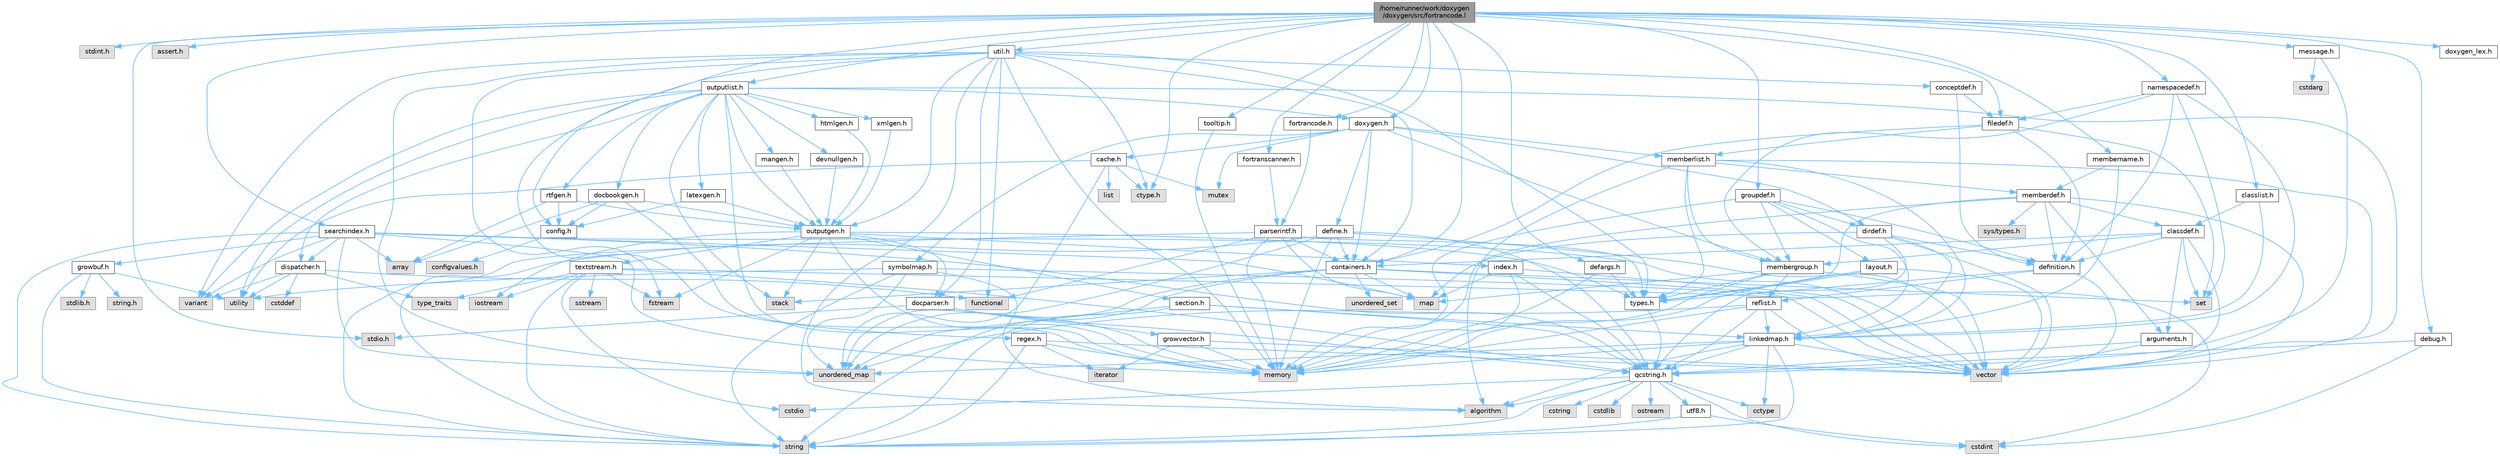 digraph "/home/runner/work/doxygen/doxygen/src/fortrancode.l"
{
 // INTERACTIVE_SVG=YES
 // LATEX_PDF_SIZE
  bgcolor="transparent";
  edge [fontname=Helvetica,fontsize=10,labelfontname=Helvetica,labelfontsize=10];
  node [fontname=Helvetica,fontsize=10,shape=box,height=0.2,width=0.4];
  Node1 [id="Node000001",label="/home/runner/work/doxygen\l/doxygen/src/fortrancode.l",height=0.2,width=0.4,color="gray40", fillcolor="grey60", style="filled", fontcolor="black",tooltip=" "];
  Node1 -> Node2 [id="edge1_Node000001_Node000002",color="steelblue1",style="solid",tooltip=" "];
  Node2 [id="Node000002",label="stdint.h",height=0.2,width=0.4,color="grey60", fillcolor="#E0E0E0", style="filled",tooltip=" "];
  Node1 -> Node3 [id="edge2_Node000001_Node000003",color="steelblue1",style="solid",tooltip=" "];
  Node3 [id="Node000003",label="stdio.h",height=0.2,width=0.4,color="grey60", fillcolor="#E0E0E0", style="filled",tooltip=" "];
  Node1 -> Node4 [id="edge3_Node000001_Node000004",color="steelblue1",style="solid",tooltip=" "];
  Node4 [id="Node000004",label="assert.h",height=0.2,width=0.4,color="grey60", fillcolor="#E0E0E0", style="filled",tooltip=" "];
  Node1 -> Node5 [id="edge4_Node000001_Node000005",color="steelblue1",style="solid",tooltip=" "];
  Node5 [id="Node000005",label="ctype.h",height=0.2,width=0.4,color="grey60", fillcolor="#E0E0E0", style="filled",tooltip=" "];
  Node1 -> Node6 [id="edge5_Node000001_Node000006",color="steelblue1",style="solid",tooltip=" "];
  Node6 [id="Node000006",label="doxygen.h",height=0.2,width=0.4,color="grey40", fillcolor="white", style="filled",URL="$d1/da1/doxygen_8h.html",tooltip=" "];
  Node6 -> Node7 [id="edge6_Node000006_Node000007",color="steelblue1",style="solid",tooltip=" "];
  Node7 [id="Node000007",label="mutex",height=0.2,width=0.4,color="grey60", fillcolor="#E0E0E0", style="filled",tooltip=" "];
  Node6 -> Node8 [id="edge7_Node000006_Node000008",color="steelblue1",style="solid",tooltip=" "];
  Node8 [id="Node000008",label="containers.h",height=0.2,width=0.4,color="grey40", fillcolor="white", style="filled",URL="$d5/d75/containers_8h.html",tooltip=" "];
  Node8 -> Node9 [id="edge8_Node000008_Node000009",color="steelblue1",style="solid",tooltip=" "];
  Node9 [id="Node000009",label="vector",height=0.2,width=0.4,color="grey60", fillcolor="#E0E0E0", style="filled",tooltip=" "];
  Node8 -> Node10 [id="edge9_Node000008_Node000010",color="steelblue1",style="solid",tooltip=" "];
  Node10 [id="Node000010",label="string",height=0.2,width=0.4,color="grey60", fillcolor="#E0E0E0", style="filled",tooltip=" "];
  Node8 -> Node11 [id="edge10_Node000008_Node000011",color="steelblue1",style="solid",tooltip=" "];
  Node11 [id="Node000011",label="set",height=0.2,width=0.4,color="grey60", fillcolor="#E0E0E0", style="filled",tooltip=" "];
  Node8 -> Node12 [id="edge11_Node000008_Node000012",color="steelblue1",style="solid",tooltip=" "];
  Node12 [id="Node000012",label="map",height=0.2,width=0.4,color="grey60", fillcolor="#E0E0E0", style="filled",tooltip=" "];
  Node8 -> Node13 [id="edge12_Node000008_Node000013",color="steelblue1",style="solid",tooltip=" "];
  Node13 [id="Node000013",label="unordered_set",height=0.2,width=0.4,color="grey60", fillcolor="#E0E0E0", style="filled",tooltip=" "];
  Node8 -> Node14 [id="edge13_Node000008_Node000014",color="steelblue1",style="solid",tooltip=" "];
  Node14 [id="Node000014",label="unordered_map",height=0.2,width=0.4,color="grey60", fillcolor="#E0E0E0", style="filled",tooltip=" "];
  Node8 -> Node15 [id="edge14_Node000008_Node000015",color="steelblue1",style="solid",tooltip=" "];
  Node15 [id="Node000015",label="stack",height=0.2,width=0.4,color="grey60", fillcolor="#E0E0E0", style="filled",tooltip=" "];
  Node6 -> Node16 [id="edge15_Node000006_Node000016",color="steelblue1",style="solid",tooltip=" "];
  Node16 [id="Node000016",label="membergroup.h",height=0.2,width=0.4,color="grey40", fillcolor="white", style="filled",URL="$d9/d11/membergroup_8h.html",tooltip=" "];
  Node16 -> Node9 [id="edge16_Node000016_Node000009",color="steelblue1",style="solid",tooltip=" "];
  Node16 -> Node12 [id="edge17_Node000016_Node000012",color="steelblue1",style="solid",tooltip=" "];
  Node16 -> Node17 [id="edge18_Node000016_Node000017",color="steelblue1",style="solid",tooltip=" "];
  Node17 [id="Node000017",label="memory",height=0.2,width=0.4,color="grey60", fillcolor="#E0E0E0", style="filled",tooltip=" "];
  Node16 -> Node18 [id="edge19_Node000016_Node000018",color="steelblue1",style="solid",tooltip=" "];
  Node18 [id="Node000018",label="types.h",height=0.2,width=0.4,color="grey40", fillcolor="white", style="filled",URL="$d9/d49/types_8h.html",tooltip="This file contains a number of basic enums and types."];
  Node18 -> Node19 [id="edge20_Node000018_Node000019",color="steelblue1",style="solid",tooltip=" "];
  Node19 [id="Node000019",label="qcstring.h",height=0.2,width=0.4,color="grey40", fillcolor="white", style="filled",URL="$d7/d5c/qcstring_8h.html",tooltip=" "];
  Node19 -> Node10 [id="edge21_Node000019_Node000010",color="steelblue1",style="solid",tooltip=" "];
  Node19 -> Node20 [id="edge22_Node000019_Node000020",color="steelblue1",style="solid",tooltip=" "];
  Node20 [id="Node000020",label="algorithm",height=0.2,width=0.4,color="grey60", fillcolor="#E0E0E0", style="filled",tooltip=" "];
  Node19 -> Node21 [id="edge23_Node000019_Node000021",color="steelblue1",style="solid",tooltip=" "];
  Node21 [id="Node000021",label="cctype",height=0.2,width=0.4,color="grey60", fillcolor="#E0E0E0", style="filled",tooltip=" "];
  Node19 -> Node22 [id="edge24_Node000019_Node000022",color="steelblue1",style="solid",tooltip=" "];
  Node22 [id="Node000022",label="cstring",height=0.2,width=0.4,color="grey60", fillcolor="#E0E0E0", style="filled",tooltip=" "];
  Node19 -> Node23 [id="edge25_Node000019_Node000023",color="steelblue1",style="solid",tooltip=" "];
  Node23 [id="Node000023",label="cstdio",height=0.2,width=0.4,color="grey60", fillcolor="#E0E0E0", style="filled",tooltip=" "];
  Node19 -> Node24 [id="edge26_Node000019_Node000024",color="steelblue1",style="solid",tooltip=" "];
  Node24 [id="Node000024",label="cstdlib",height=0.2,width=0.4,color="grey60", fillcolor="#E0E0E0", style="filled",tooltip=" "];
  Node19 -> Node25 [id="edge27_Node000019_Node000025",color="steelblue1",style="solid",tooltip=" "];
  Node25 [id="Node000025",label="cstdint",height=0.2,width=0.4,color="grey60", fillcolor="#E0E0E0", style="filled",tooltip=" "];
  Node19 -> Node26 [id="edge28_Node000019_Node000026",color="steelblue1",style="solid",tooltip=" "];
  Node26 [id="Node000026",label="ostream",height=0.2,width=0.4,color="grey60", fillcolor="#E0E0E0", style="filled",tooltip=" "];
  Node19 -> Node27 [id="edge29_Node000019_Node000027",color="steelblue1",style="solid",tooltip=" "];
  Node27 [id="Node000027",label="utf8.h",height=0.2,width=0.4,color="grey40", fillcolor="white", style="filled",URL="$db/d7c/utf8_8h.html",tooltip="Various UTF8 related helper functions."];
  Node27 -> Node25 [id="edge30_Node000027_Node000025",color="steelblue1",style="solid",tooltip=" "];
  Node27 -> Node10 [id="edge31_Node000027_Node000010",color="steelblue1",style="solid",tooltip=" "];
  Node16 -> Node28 [id="edge32_Node000016_Node000028",color="steelblue1",style="solid",tooltip=" "];
  Node28 [id="Node000028",label="reflist.h",height=0.2,width=0.4,color="grey40", fillcolor="white", style="filled",URL="$d1/d02/reflist_8h.html",tooltip=" "];
  Node28 -> Node9 [id="edge33_Node000028_Node000009",color="steelblue1",style="solid",tooltip=" "];
  Node28 -> Node14 [id="edge34_Node000028_Node000014",color="steelblue1",style="solid",tooltip=" "];
  Node28 -> Node17 [id="edge35_Node000028_Node000017",color="steelblue1",style="solid",tooltip=" "];
  Node28 -> Node19 [id="edge36_Node000028_Node000019",color="steelblue1",style="solid",tooltip=" "];
  Node28 -> Node29 [id="edge37_Node000028_Node000029",color="steelblue1",style="solid",tooltip=" "];
  Node29 [id="Node000029",label="linkedmap.h",height=0.2,width=0.4,color="grey40", fillcolor="white", style="filled",URL="$da/de1/linkedmap_8h.html",tooltip=" "];
  Node29 -> Node14 [id="edge38_Node000029_Node000014",color="steelblue1",style="solid",tooltip=" "];
  Node29 -> Node9 [id="edge39_Node000029_Node000009",color="steelblue1",style="solid",tooltip=" "];
  Node29 -> Node17 [id="edge40_Node000029_Node000017",color="steelblue1",style="solid",tooltip=" "];
  Node29 -> Node10 [id="edge41_Node000029_Node000010",color="steelblue1",style="solid",tooltip=" "];
  Node29 -> Node20 [id="edge42_Node000029_Node000020",color="steelblue1",style="solid",tooltip=" "];
  Node29 -> Node21 [id="edge43_Node000029_Node000021",color="steelblue1",style="solid",tooltip=" "];
  Node29 -> Node19 [id="edge44_Node000029_Node000019",color="steelblue1",style="solid",tooltip=" "];
  Node6 -> Node30 [id="edge45_Node000006_Node000030",color="steelblue1",style="solid",tooltip=" "];
  Node30 [id="Node000030",label="dirdef.h",height=0.2,width=0.4,color="grey40", fillcolor="white", style="filled",URL="$d6/d15/dirdef_8h.html",tooltip=" "];
  Node30 -> Node9 [id="edge46_Node000030_Node000009",color="steelblue1",style="solid",tooltip=" "];
  Node30 -> Node12 [id="edge47_Node000030_Node000012",color="steelblue1",style="solid",tooltip=" "];
  Node30 -> Node19 [id="edge48_Node000030_Node000019",color="steelblue1",style="solid",tooltip=" "];
  Node30 -> Node29 [id="edge49_Node000030_Node000029",color="steelblue1",style="solid",tooltip=" "];
  Node30 -> Node31 [id="edge50_Node000030_Node000031",color="steelblue1",style="solid",tooltip=" "];
  Node31 [id="Node000031",label="definition.h",height=0.2,width=0.4,color="grey40", fillcolor="white", style="filled",URL="$df/da1/definition_8h.html",tooltip=" "];
  Node31 -> Node9 [id="edge51_Node000031_Node000009",color="steelblue1",style="solid",tooltip=" "];
  Node31 -> Node18 [id="edge52_Node000031_Node000018",color="steelblue1",style="solid",tooltip=" "];
  Node31 -> Node28 [id="edge53_Node000031_Node000028",color="steelblue1",style="solid",tooltip=" "];
  Node6 -> Node32 [id="edge54_Node000006_Node000032",color="steelblue1",style="solid",tooltip=" "];
  Node32 [id="Node000032",label="memberlist.h",height=0.2,width=0.4,color="grey40", fillcolor="white", style="filled",URL="$dd/d78/memberlist_8h.html",tooltip=" "];
  Node32 -> Node9 [id="edge55_Node000032_Node000009",color="steelblue1",style="solid",tooltip=" "];
  Node32 -> Node20 [id="edge56_Node000032_Node000020",color="steelblue1",style="solid",tooltip=" "];
  Node32 -> Node33 [id="edge57_Node000032_Node000033",color="steelblue1",style="solid",tooltip=" "];
  Node33 [id="Node000033",label="memberdef.h",height=0.2,width=0.4,color="grey40", fillcolor="white", style="filled",URL="$d4/d46/memberdef_8h.html",tooltip=" "];
  Node33 -> Node9 [id="edge58_Node000033_Node000009",color="steelblue1",style="solid",tooltip=" "];
  Node33 -> Node17 [id="edge59_Node000033_Node000017",color="steelblue1",style="solid",tooltip=" "];
  Node33 -> Node34 [id="edge60_Node000033_Node000034",color="steelblue1",style="solid",tooltip=" "];
  Node34 [id="Node000034",label="sys/types.h",height=0.2,width=0.4,color="grey60", fillcolor="#E0E0E0", style="filled",tooltip=" "];
  Node33 -> Node18 [id="edge61_Node000033_Node000018",color="steelblue1",style="solid",tooltip=" "];
  Node33 -> Node31 [id="edge62_Node000033_Node000031",color="steelblue1",style="solid",tooltip=" "];
  Node33 -> Node35 [id="edge63_Node000033_Node000035",color="steelblue1",style="solid",tooltip=" "];
  Node35 [id="Node000035",label="arguments.h",height=0.2,width=0.4,color="grey40", fillcolor="white", style="filled",URL="$df/d9b/arguments_8h.html",tooltip=" "];
  Node35 -> Node9 [id="edge64_Node000035_Node000009",color="steelblue1",style="solid",tooltip=" "];
  Node35 -> Node19 [id="edge65_Node000035_Node000019",color="steelblue1",style="solid",tooltip=" "];
  Node33 -> Node36 [id="edge66_Node000033_Node000036",color="steelblue1",style="solid",tooltip=" "];
  Node36 [id="Node000036",label="classdef.h",height=0.2,width=0.4,color="grey40", fillcolor="white", style="filled",URL="$d1/da6/classdef_8h.html",tooltip=" "];
  Node36 -> Node9 [id="edge67_Node000036_Node000009",color="steelblue1",style="solid",tooltip=" "];
  Node36 -> Node11 [id="edge68_Node000036_Node000011",color="steelblue1",style="solid",tooltip=" "];
  Node36 -> Node8 [id="edge69_Node000036_Node000008",color="steelblue1",style="solid",tooltip=" "];
  Node36 -> Node31 [id="edge70_Node000036_Node000031",color="steelblue1",style="solid",tooltip=" "];
  Node36 -> Node35 [id="edge71_Node000036_Node000035",color="steelblue1",style="solid",tooltip=" "];
  Node36 -> Node16 [id="edge72_Node000036_Node000016",color="steelblue1",style="solid",tooltip=" "];
  Node32 -> Node29 [id="edge73_Node000032_Node000029",color="steelblue1",style="solid",tooltip=" "];
  Node32 -> Node18 [id="edge74_Node000032_Node000018",color="steelblue1",style="solid",tooltip=" "];
  Node32 -> Node16 [id="edge75_Node000032_Node000016",color="steelblue1",style="solid",tooltip=" "];
  Node6 -> Node37 [id="edge76_Node000006_Node000037",color="steelblue1",style="solid",tooltip=" "];
  Node37 [id="Node000037",label="define.h",height=0.2,width=0.4,color="grey40", fillcolor="white", style="filled",URL="$df/d67/define_8h.html",tooltip=" "];
  Node37 -> Node9 [id="edge77_Node000037_Node000009",color="steelblue1",style="solid",tooltip=" "];
  Node37 -> Node17 [id="edge78_Node000037_Node000017",color="steelblue1",style="solid",tooltip=" "];
  Node37 -> Node10 [id="edge79_Node000037_Node000010",color="steelblue1",style="solid",tooltip=" "];
  Node37 -> Node14 [id="edge80_Node000037_Node000014",color="steelblue1",style="solid",tooltip=" "];
  Node37 -> Node19 [id="edge81_Node000037_Node000019",color="steelblue1",style="solid",tooltip=" "];
  Node37 -> Node8 [id="edge82_Node000037_Node000008",color="steelblue1",style="solid",tooltip=" "];
  Node6 -> Node38 [id="edge83_Node000006_Node000038",color="steelblue1",style="solid",tooltip=" "];
  Node38 [id="Node000038",label="cache.h",height=0.2,width=0.4,color="grey40", fillcolor="white", style="filled",URL="$d3/d26/cache_8h.html",tooltip=" "];
  Node38 -> Node39 [id="edge84_Node000038_Node000039",color="steelblue1",style="solid",tooltip=" "];
  Node39 [id="Node000039",label="list",height=0.2,width=0.4,color="grey60", fillcolor="#E0E0E0", style="filled",tooltip=" "];
  Node38 -> Node14 [id="edge85_Node000038_Node000014",color="steelblue1",style="solid",tooltip=" "];
  Node38 -> Node7 [id="edge86_Node000038_Node000007",color="steelblue1",style="solid",tooltip=" "];
  Node38 -> Node40 [id="edge87_Node000038_Node000040",color="steelblue1",style="solid",tooltip=" "];
  Node40 [id="Node000040",label="utility",height=0.2,width=0.4,color="grey60", fillcolor="#E0E0E0", style="filled",tooltip=" "];
  Node38 -> Node5 [id="edge88_Node000038_Node000005",color="steelblue1",style="solid",tooltip=" "];
  Node6 -> Node41 [id="edge89_Node000006_Node000041",color="steelblue1",style="solid",tooltip=" "];
  Node41 [id="Node000041",label="symbolmap.h",height=0.2,width=0.4,color="grey40", fillcolor="white", style="filled",URL="$d7/ddd/symbolmap_8h.html",tooltip=" "];
  Node41 -> Node20 [id="edge90_Node000041_Node000020",color="steelblue1",style="solid",tooltip=" "];
  Node41 -> Node14 [id="edge91_Node000041_Node000014",color="steelblue1",style="solid",tooltip=" "];
  Node41 -> Node9 [id="edge92_Node000041_Node000009",color="steelblue1",style="solid",tooltip=" "];
  Node41 -> Node10 [id="edge93_Node000041_Node000010",color="steelblue1",style="solid",tooltip=" "];
  Node41 -> Node40 [id="edge94_Node000041_Node000040",color="steelblue1",style="solid",tooltip=" "];
  Node1 -> Node42 [id="edge95_Node000001_Node000042",color="steelblue1",style="solid",tooltip=" "];
  Node42 [id="Node000042",label="message.h",height=0.2,width=0.4,color="grey40", fillcolor="white", style="filled",URL="$d2/d0d/message_8h.html",tooltip=" "];
  Node42 -> Node43 [id="edge96_Node000042_Node000043",color="steelblue1",style="solid",tooltip=" "];
  Node43 [id="Node000043",label="cstdarg",height=0.2,width=0.4,color="grey60", fillcolor="#E0E0E0", style="filled",tooltip=" "];
  Node42 -> Node19 [id="edge97_Node000042_Node000019",color="steelblue1",style="solid",tooltip=" "];
  Node1 -> Node44 [id="edge98_Node000001_Node000044",color="steelblue1",style="solid",tooltip=" "];
  Node44 [id="Node000044",label="outputlist.h",height=0.2,width=0.4,color="grey40", fillcolor="white", style="filled",URL="$d2/db9/outputlist_8h.html",tooltip=" "];
  Node44 -> Node40 [id="edge99_Node000044_Node000040",color="steelblue1",style="solid",tooltip=" "];
  Node44 -> Node9 [id="edge100_Node000044_Node000009",color="steelblue1",style="solid",tooltip=" "];
  Node44 -> Node17 [id="edge101_Node000044_Node000017",color="steelblue1",style="solid",tooltip=" "];
  Node44 -> Node45 [id="edge102_Node000044_Node000045",color="steelblue1",style="solid",tooltip=" "];
  Node45 [id="Node000045",label="variant",height=0.2,width=0.4,color="grey60", fillcolor="#E0E0E0", style="filled",tooltip=" "];
  Node44 -> Node15 [id="edge103_Node000044_Node000015",color="steelblue1",style="solid",tooltip=" "];
  Node44 -> Node46 [id="edge104_Node000044_Node000046",color="steelblue1",style="solid",tooltip=" "];
  Node46 [id="Node000046",label="outputgen.h",height=0.2,width=0.4,color="grey40", fillcolor="white", style="filled",URL="$df/d06/outputgen_8h.html",tooltip=" "];
  Node46 -> Node17 [id="edge105_Node000046_Node000017",color="steelblue1",style="solid",tooltip=" "];
  Node46 -> Node15 [id="edge106_Node000046_Node000015",color="steelblue1",style="solid",tooltip=" "];
  Node46 -> Node47 [id="edge107_Node000046_Node000047",color="steelblue1",style="solid",tooltip=" "];
  Node47 [id="Node000047",label="iostream",height=0.2,width=0.4,color="grey60", fillcolor="#E0E0E0", style="filled",tooltip=" "];
  Node46 -> Node48 [id="edge108_Node000046_Node000048",color="steelblue1",style="solid",tooltip=" "];
  Node48 [id="Node000048",label="fstream",height=0.2,width=0.4,color="grey60", fillcolor="#E0E0E0", style="filled",tooltip=" "];
  Node46 -> Node18 [id="edge109_Node000046_Node000018",color="steelblue1",style="solid",tooltip=" "];
  Node46 -> Node49 [id="edge110_Node000046_Node000049",color="steelblue1",style="solid",tooltip=" "];
  Node49 [id="Node000049",label="index.h",height=0.2,width=0.4,color="grey40", fillcolor="white", style="filled",URL="$d1/db5/index_8h.html",tooltip=" "];
  Node49 -> Node17 [id="edge111_Node000049_Node000017",color="steelblue1",style="solid",tooltip=" "];
  Node49 -> Node9 [id="edge112_Node000049_Node000009",color="steelblue1",style="solid",tooltip=" "];
  Node49 -> Node12 [id="edge113_Node000049_Node000012",color="steelblue1",style="solid",tooltip=" "];
  Node49 -> Node19 [id="edge114_Node000049_Node000019",color="steelblue1",style="solid",tooltip=" "];
  Node46 -> Node50 [id="edge115_Node000046_Node000050",color="steelblue1",style="solid",tooltip=" "];
  Node50 [id="Node000050",label="section.h",height=0.2,width=0.4,color="grey40", fillcolor="white", style="filled",URL="$d1/d2a/section_8h.html",tooltip=" "];
  Node50 -> Node10 [id="edge116_Node000050_Node000010",color="steelblue1",style="solid",tooltip=" "];
  Node50 -> Node14 [id="edge117_Node000050_Node000014",color="steelblue1",style="solid",tooltip=" "];
  Node50 -> Node19 [id="edge118_Node000050_Node000019",color="steelblue1",style="solid",tooltip=" "];
  Node50 -> Node29 [id="edge119_Node000050_Node000029",color="steelblue1",style="solid",tooltip=" "];
  Node46 -> Node51 [id="edge120_Node000046_Node000051",color="steelblue1",style="solid",tooltip=" "];
  Node51 [id="Node000051",label="textstream.h",height=0.2,width=0.4,color="grey40", fillcolor="white", style="filled",URL="$d4/d7d/textstream_8h.html",tooltip=" "];
  Node51 -> Node10 [id="edge121_Node000051_Node000010",color="steelblue1",style="solid",tooltip=" "];
  Node51 -> Node47 [id="edge122_Node000051_Node000047",color="steelblue1",style="solid",tooltip=" "];
  Node51 -> Node52 [id="edge123_Node000051_Node000052",color="steelblue1",style="solid",tooltip=" "];
  Node52 [id="Node000052",label="sstream",height=0.2,width=0.4,color="grey60", fillcolor="#E0E0E0", style="filled",tooltip=" "];
  Node51 -> Node25 [id="edge124_Node000051_Node000025",color="steelblue1",style="solid",tooltip=" "];
  Node51 -> Node23 [id="edge125_Node000051_Node000023",color="steelblue1",style="solid",tooltip=" "];
  Node51 -> Node48 [id="edge126_Node000051_Node000048",color="steelblue1",style="solid",tooltip=" "];
  Node51 -> Node53 [id="edge127_Node000051_Node000053",color="steelblue1",style="solid",tooltip=" "];
  Node53 [id="Node000053",label="type_traits",height=0.2,width=0.4,color="grey60", fillcolor="#E0E0E0", style="filled",tooltip=" "];
  Node51 -> Node19 [id="edge128_Node000051_Node000019",color="steelblue1",style="solid",tooltip=" "];
  Node46 -> Node54 [id="edge129_Node000046_Node000054",color="steelblue1",style="solid",tooltip=" "];
  Node54 [id="Node000054",label="docparser.h",height=0.2,width=0.4,color="grey40", fillcolor="white", style="filled",URL="$de/d9c/docparser_8h.html",tooltip=" "];
  Node54 -> Node3 [id="edge130_Node000054_Node000003",color="steelblue1",style="solid",tooltip=" "];
  Node54 -> Node17 [id="edge131_Node000054_Node000017",color="steelblue1",style="solid",tooltip=" "];
  Node54 -> Node19 [id="edge132_Node000054_Node000019",color="steelblue1",style="solid",tooltip=" "];
  Node54 -> Node55 [id="edge133_Node000054_Node000055",color="steelblue1",style="solid",tooltip=" "];
  Node55 [id="Node000055",label="growvector.h",height=0.2,width=0.4,color="grey40", fillcolor="white", style="filled",URL="$d7/d50/growvector_8h.html",tooltip=" "];
  Node55 -> Node9 [id="edge134_Node000055_Node000009",color="steelblue1",style="solid",tooltip=" "];
  Node55 -> Node17 [id="edge135_Node000055_Node000017",color="steelblue1",style="solid",tooltip=" "];
  Node55 -> Node56 [id="edge136_Node000055_Node000056",color="steelblue1",style="solid",tooltip=" "];
  Node56 [id="Node000056",label="iterator",height=0.2,width=0.4,color="grey60", fillcolor="#E0E0E0", style="filled",tooltip=" "];
  Node44 -> Node6 [id="edge137_Node000044_Node000006",color="steelblue1",style="solid",tooltip=" "];
  Node44 -> Node57 [id="edge138_Node000044_Node000057",color="steelblue1",style="solid",tooltip=" "];
  Node57 [id="Node000057",label="dispatcher.h",height=0.2,width=0.4,color="grey40", fillcolor="white", style="filled",URL="$da/d73/dispatcher_8h.html",tooltip=" "];
  Node57 -> Node58 [id="edge139_Node000057_Node000058",color="steelblue1",style="solid",tooltip=" "];
  Node58 [id="Node000058",label="cstddef",height=0.2,width=0.4,color="grey60", fillcolor="#E0E0E0", style="filled",tooltip=" "];
  Node57 -> Node40 [id="edge140_Node000057_Node000040",color="steelblue1",style="solid",tooltip=" "];
  Node57 -> Node59 [id="edge141_Node000057_Node000059",color="steelblue1",style="solid",tooltip=" "];
  Node59 [id="Node000059",label="functional",height=0.2,width=0.4,color="grey60", fillcolor="#E0E0E0", style="filled",tooltip=" "];
  Node57 -> Node45 [id="edge142_Node000057_Node000045",color="steelblue1",style="solid",tooltip=" "];
  Node57 -> Node53 [id="edge143_Node000057_Node000053",color="steelblue1",style="solid",tooltip=" "];
  Node44 -> Node60 [id="edge144_Node000044_Node000060",color="steelblue1",style="solid",tooltip=" "];
  Node60 [id="Node000060",label="htmlgen.h",height=0.2,width=0.4,color="grey40", fillcolor="white", style="filled",URL="$d8/d56/htmlgen_8h.html",tooltip=" "];
  Node60 -> Node46 [id="edge145_Node000060_Node000046",color="steelblue1",style="solid",tooltip=" "];
  Node44 -> Node61 [id="edge146_Node000044_Node000061",color="steelblue1",style="solid",tooltip=" "];
  Node61 [id="Node000061",label="latexgen.h",height=0.2,width=0.4,color="grey40", fillcolor="white", style="filled",URL="$d6/d9c/latexgen_8h.html",tooltip=" "];
  Node61 -> Node62 [id="edge147_Node000061_Node000062",color="steelblue1",style="solid",tooltip=" "];
  Node62 [id="Node000062",label="config.h",height=0.2,width=0.4,color="grey40", fillcolor="white", style="filled",URL="$db/d16/config_8h.html",tooltip=" "];
  Node62 -> Node63 [id="edge148_Node000062_Node000063",color="steelblue1",style="solid",tooltip=" "];
  Node63 [id="Node000063",label="configvalues.h",height=0.2,width=0.4,color="grey60", fillcolor="#E0E0E0", style="filled",tooltip=" "];
  Node61 -> Node46 [id="edge149_Node000061_Node000046",color="steelblue1",style="solid",tooltip=" "];
  Node44 -> Node64 [id="edge150_Node000044_Node000064",color="steelblue1",style="solid",tooltip=" "];
  Node64 [id="Node000064",label="rtfgen.h",height=0.2,width=0.4,color="grey40", fillcolor="white", style="filled",URL="$d4/daa/rtfgen_8h.html",tooltip=" "];
  Node64 -> Node65 [id="edge151_Node000064_Node000065",color="steelblue1",style="solid",tooltip=" "];
  Node65 [id="Node000065",label="array",height=0.2,width=0.4,color="grey60", fillcolor="#E0E0E0", style="filled",tooltip=" "];
  Node64 -> Node62 [id="edge152_Node000064_Node000062",color="steelblue1",style="solid",tooltip=" "];
  Node64 -> Node46 [id="edge153_Node000064_Node000046",color="steelblue1",style="solid",tooltip=" "];
  Node44 -> Node66 [id="edge154_Node000044_Node000066",color="steelblue1",style="solid",tooltip=" "];
  Node66 [id="Node000066",label="mangen.h",height=0.2,width=0.4,color="grey40", fillcolor="white", style="filled",URL="$da/dc0/mangen_8h.html",tooltip=" "];
  Node66 -> Node46 [id="edge155_Node000066_Node000046",color="steelblue1",style="solid",tooltip=" "];
  Node44 -> Node67 [id="edge156_Node000044_Node000067",color="steelblue1",style="solid",tooltip=" "];
  Node67 [id="Node000067",label="docbookgen.h",height=0.2,width=0.4,color="grey40", fillcolor="white", style="filled",URL="$de/dea/docbookgen_8h.html",tooltip=" "];
  Node67 -> Node17 [id="edge157_Node000067_Node000017",color="steelblue1",style="solid",tooltip=" "];
  Node67 -> Node65 [id="edge158_Node000067_Node000065",color="steelblue1",style="solid",tooltip=" "];
  Node67 -> Node62 [id="edge159_Node000067_Node000062",color="steelblue1",style="solid",tooltip=" "];
  Node67 -> Node46 [id="edge160_Node000067_Node000046",color="steelblue1",style="solid",tooltip=" "];
  Node44 -> Node68 [id="edge161_Node000044_Node000068",color="steelblue1",style="solid",tooltip=" "];
  Node68 [id="Node000068",label="xmlgen.h",height=0.2,width=0.4,color="grey40", fillcolor="white", style="filled",URL="$d9/d67/xmlgen_8h.html",tooltip=" "];
  Node68 -> Node46 [id="edge162_Node000068_Node000046",color="steelblue1",style="solid",tooltip=" "];
  Node44 -> Node69 [id="edge163_Node000044_Node000069",color="steelblue1",style="solid",tooltip=" "];
  Node69 [id="Node000069",label="devnullgen.h",height=0.2,width=0.4,color="grey40", fillcolor="white", style="filled",URL="$d8/de5/devnullgen_8h.html",tooltip=" "];
  Node69 -> Node46 [id="edge164_Node000069_Node000046",color="steelblue1",style="solid",tooltip=" "];
  Node1 -> Node70 [id="edge165_Node000001_Node000070",color="steelblue1",style="solid",tooltip=" "];
  Node70 [id="Node000070",label="util.h",height=0.2,width=0.4,color="grey40", fillcolor="white", style="filled",URL="$d8/d3c/util_8h.html",tooltip="A bunch of utility functions."];
  Node70 -> Node17 [id="edge166_Node000070_Node000017",color="steelblue1",style="solid",tooltip=" "];
  Node70 -> Node14 [id="edge167_Node000070_Node000014",color="steelblue1",style="solid",tooltip=" "];
  Node70 -> Node20 [id="edge168_Node000070_Node000020",color="steelblue1",style="solid",tooltip=" "];
  Node70 -> Node59 [id="edge169_Node000070_Node000059",color="steelblue1",style="solid",tooltip=" "];
  Node70 -> Node48 [id="edge170_Node000070_Node000048",color="steelblue1",style="solid",tooltip=" "];
  Node70 -> Node45 [id="edge171_Node000070_Node000045",color="steelblue1",style="solid",tooltip=" "];
  Node70 -> Node5 [id="edge172_Node000070_Node000005",color="steelblue1",style="solid",tooltip=" "];
  Node70 -> Node18 [id="edge173_Node000070_Node000018",color="steelblue1",style="solid",tooltip=" "];
  Node70 -> Node54 [id="edge174_Node000070_Node000054",color="steelblue1",style="solid",tooltip=" "];
  Node70 -> Node8 [id="edge175_Node000070_Node000008",color="steelblue1",style="solid",tooltip=" "];
  Node70 -> Node46 [id="edge176_Node000070_Node000046",color="steelblue1",style="solid",tooltip=" "];
  Node70 -> Node71 [id="edge177_Node000070_Node000071",color="steelblue1",style="solid",tooltip=" "];
  Node71 [id="Node000071",label="regex.h",height=0.2,width=0.4,color="grey40", fillcolor="white", style="filled",URL="$d1/d21/regex_8h.html",tooltip=" "];
  Node71 -> Node17 [id="edge178_Node000071_Node000017",color="steelblue1",style="solid",tooltip=" "];
  Node71 -> Node10 [id="edge179_Node000071_Node000010",color="steelblue1",style="solid",tooltip=" "];
  Node71 -> Node9 [id="edge180_Node000071_Node000009",color="steelblue1",style="solid",tooltip=" "];
  Node71 -> Node56 [id="edge181_Node000071_Node000056",color="steelblue1",style="solid",tooltip=" "];
  Node70 -> Node72 [id="edge182_Node000070_Node000072",color="steelblue1",style="solid",tooltip=" "];
  Node72 [id="Node000072",label="conceptdef.h",height=0.2,width=0.4,color="grey40", fillcolor="white", style="filled",URL="$da/df1/conceptdef_8h.html",tooltip=" "];
  Node72 -> Node31 [id="edge183_Node000072_Node000031",color="steelblue1",style="solid",tooltip=" "];
  Node72 -> Node73 [id="edge184_Node000072_Node000073",color="steelblue1",style="solid",tooltip=" "];
  Node73 [id="Node000073",label="filedef.h",height=0.2,width=0.4,color="grey40", fillcolor="white", style="filled",URL="$d4/d3a/filedef_8h.html",tooltip=" "];
  Node73 -> Node11 [id="edge185_Node000073_Node000011",color="steelblue1",style="solid",tooltip=" "];
  Node73 -> Node31 [id="edge186_Node000073_Node000031",color="steelblue1",style="solid",tooltip=" "];
  Node73 -> Node32 [id="edge187_Node000073_Node000032",color="steelblue1",style="solid",tooltip=" "];
  Node73 -> Node8 [id="edge188_Node000073_Node000008",color="steelblue1",style="solid",tooltip=" "];
  Node1 -> Node74 [id="edge189_Node000001_Node000074",color="steelblue1",style="solid",tooltip=" "];
  Node74 [id="Node000074",label="membername.h",height=0.2,width=0.4,color="grey40", fillcolor="white", style="filled",URL="$d7/dfc/membername_8h.html",tooltip=" "];
  Node74 -> Node33 [id="edge190_Node000074_Node000033",color="steelblue1",style="solid",tooltip=" "];
  Node74 -> Node29 [id="edge191_Node000074_Node000029",color="steelblue1",style="solid",tooltip=" "];
  Node1 -> Node75 [id="edge192_Node000001_Node000075",color="steelblue1",style="solid",tooltip=" "];
  Node75 [id="Node000075",label="defargs.h",height=0.2,width=0.4,color="grey40", fillcolor="white", style="filled",URL="$d8/d65/defargs_8h.html",tooltip=" "];
  Node75 -> Node18 [id="edge193_Node000075_Node000018",color="steelblue1",style="solid",tooltip=" "];
  Node75 -> Node17 [id="edge194_Node000075_Node000017",color="steelblue1",style="solid",tooltip=" "];
  Node1 -> Node62 [id="edge195_Node000001_Node000062",color="steelblue1",style="solid",tooltip=" "];
  Node1 -> Node76 [id="edge196_Node000001_Node000076",color="steelblue1",style="solid",tooltip=" "];
  Node76 [id="Node000076",label="groupdef.h",height=0.2,width=0.4,color="grey40", fillcolor="white", style="filled",URL="$d1/de6/groupdef_8h.html",tooltip=" "];
  Node76 -> Node17 [id="edge197_Node000076_Node000017",color="steelblue1",style="solid",tooltip=" "];
  Node76 -> Node31 [id="edge198_Node000076_Node000031",color="steelblue1",style="solid",tooltip=" "];
  Node76 -> Node30 [id="edge199_Node000076_Node000030",color="steelblue1",style="solid",tooltip=" "];
  Node76 -> Node77 [id="edge200_Node000076_Node000077",color="steelblue1",style="solid",tooltip=" "];
  Node77 [id="Node000077",label="layout.h",height=0.2,width=0.4,color="grey40", fillcolor="white", style="filled",URL="$db/d51/layout_8h.html",tooltip=" "];
  Node77 -> Node17 [id="edge201_Node000077_Node000017",color="steelblue1",style="solid",tooltip=" "];
  Node77 -> Node9 [id="edge202_Node000077_Node000009",color="steelblue1",style="solid",tooltip=" "];
  Node77 -> Node18 [id="edge203_Node000077_Node000018",color="steelblue1",style="solid",tooltip=" "];
  Node76 -> Node16 [id="edge204_Node000076_Node000016",color="steelblue1",style="solid",tooltip=" "];
  Node76 -> Node29 [id="edge205_Node000076_Node000029",color="steelblue1",style="solid",tooltip=" "];
  Node1 -> Node78 [id="edge206_Node000001_Node000078",color="steelblue1",style="solid",tooltip=" "];
  Node78 [id="Node000078",label="classlist.h",height=0.2,width=0.4,color="grey40", fillcolor="white", style="filled",URL="$d2/df8/classlist_8h.html",tooltip=" "];
  Node78 -> Node29 [id="edge207_Node000078_Node000029",color="steelblue1",style="solid",tooltip=" "];
  Node78 -> Node36 [id="edge208_Node000078_Node000036",color="steelblue1",style="solid",tooltip=" "];
  Node1 -> Node73 [id="edge209_Node000001_Node000073",color="steelblue1",style="solid",tooltip=" "];
  Node1 -> Node79 [id="edge210_Node000001_Node000079",color="steelblue1",style="solid",tooltip=" "];
  Node79 [id="Node000079",label="namespacedef.h",height=0.2,width=0.4,color="grey40", fillcolor="white", style="filled",URL="$d7/d97/namespacedef_8h.html",tooltip=" "];
  Node79 -> Node11 [id="edge211_Node000079_Node000011",color="steelblue1",style="solid",tooltip=" "];
  Node79 -> Node31 [id="edge212_Node000079_Node000031",color="steelblue1",style="solid",tooltip=" "];
  Node79 -> Node73 [id="edge213_Node000079_Node000073",color="steelblue1",style="solid",tooltip=" "];
  Node79 -> Node29 [id="edge214_Node000079_Node000029",color="steelblue1",style="solid",tooltip=" "];
  Node79 -> Node16 [id="edge215_Node000079_Node000016",color="steelblue1",style="solid",tooltip=" "];
  Node1 -> Node80 [id="edge216_Node000001_Node000080",color="steelblue1",style="solid",tooltip=" "];
  Node80 [id="Node000080",label="tooltip.h",height=0.2,width=0.4,color="grey40", fillcolor="white", style="filled",URL="$db/d83/tooltip_8h.html",tooltip=" "];
  Node80 -> Node17 [id="edge217_Node000080_Node000017",color="steelblue1",style="solid",tooltip=" "];
  Node1 -> Node81 [id="edge218_Node000001_Node000081",color="steelblue1",style="solid",tooltip=" "];
  Node81 [id="Node000081",label="fortrancode.h",height=0.2,width=0.4,color="grey40", fillcolor="white", style="filled",URL="$da/d06/fortrancode_8h.html",tooltip=" "];
  Node81 -> Node82 [id="edge219_Node000081_Node000082",color="steelblue1",style="solid",tooltip=" "];
  Node82 [id="Node000082",label="parserintf.h",height=0.2,width=0.4,color="grey40", fillcolor="white", style="filled",URL="$da/d55/parserintf_8h.html",tooltip=" "];
  Node82 -> Node59 [id="edge220_Node000082_Node000059",color="steelblue1",style="solid",tooltip=" "];
  Node82 -> Node17 [id="edge221_Node000082_Node000017",color="steelblue1",style="solid",tooltip=" "];
  Node82 -> Node12 [id="edge222_Node000082_Node000012",color="steelblue1",style="solid",tooltip=" "];
  Node82 -> Node10 [id="edge223_Node000082_Node000010",color="steelblue1",style="solid",tooltip=" "];
  Node82 -> Node18 [id="edge224_Node000082_Node000018",color="steelblue1",style="solid",tooltip=" "];
  Node82 -> Node8 [id="edge225_Node000082_Node000008",color="steelblue1",style="solid",tooltip=" "];
  Node1 -> Node83 [id="edge226_Node000001_Node000083",color="steelblue1",style="solid",tooltip=" "];
  Node83 [id="Node000083",label="fortranscanner.h",height=0.2,width=0.4,color="grey40", fillcolor="white", style="filled",URL="$d9/d7b/fortranscanner_8h.html",tooltip=" "];
  Node83 -> Node82 [id="edge227_Node000083_Node000082",color="steelblue1",style="solid",tooltip=" "];
  Node1 -> Node8 [id="edge228_Node000001_Node000008",color="steelblue1",style="solid",tooltip=" "];
  Node1 -> Node84 [id="edge229_Node000001_Node000084",color="steelblue1",style="solid",tooltip=" "];
  Node84 [id="Node000084",label="debug.h",height=0.2,width=0.4,color="grey40", fillcolor="white", style="filled",URL="$db/d16/debug_8h.html",tooltip=" "];
  Node84 -> Node25 [id="edge230_Node000084_Node000025",color="steelblue1",style="solid",tooltip=" "];
  Node84 -> Node19 [id="edge231_Node000084_Node000019",color="steelblue1",style="solid",tooltip=" "];
  Node1 -> Node85 [id="edge232_Node000001_Node000085",color="steelblue1",style="solid",tooltip=" "];
  Node85 [id="Node000085",label="searchindex.h",height=0.2,width=0.4,color="grey40", fillcolor="white", style="filled",URL="$de/d07/searchindex_8h.html",tooltip="Web server based search engine."];
  Node85 -> Node17 [id="edge233_Node000085_Node000017",color="steelblue1",style="solid",tooltip=" "];
  Node85 -> Node9 [id="edge234_Node000085_Node000009",color="steelblue1",style="solid",tooltip=" "];
  Node85 -> Node12 [id="edge235_Node000085_Node000012",color="steelblue1",style="solid",tooltip=" "];
  Node85 -> Node14 [id="edge236_Node000085_Node000014",color="steelblue1",style="solid",tooltip=" "];
  Node85 -> Node10 [id="edge237_Node000085_Node000010",color="steelblue1",style="solid",tooltip=" "];
  Node85 -> Node65 [id="edge238_Node000085_Node000065",color="steelblue1",style="solid",tooltip=" "];
  Node85 -> Node45 [id="edge239_Node000085_Node000045",color="steelblue1",style="solid",tooltip=" "];
  Node85 -> Node19 [id="edge240_Node000085_Node000019",color="steelblue1",style="solid",tooltip=" "];
  Node85 -> Node86 [id="edge241_Node000085_Node000086",color="steelblue1",style="solid",tooltip=" "];
  Node86 [id="Node000086",label="growbuf.h",height=0.2,width=0.4,color="grey40", fillcolor="white", style="filled",URL="$dd/d72/growbuf_8h.html",tooltip=" "];
  Node86 -> Node40 [id="edge242_Node000086_Node000040",color="steelblue1",style="solid",tooltip=" "];
  Node86 -> Node87 [id="edge243_Node000086_Node000087",color="steelblue1",style="solid",tooltip=" "];
  Node87 [id="Node000087",label="stdlib.h",height=0.2,width=0.4,color="grey60", fillcolor="#E0E0E0", style="filled",tooltip=" "];
  Node86 -> Node88 [id="edge244_Node000086_Node000088",color="steelblue1",style="solid",tooltip=" "];
  Node88 [id="Node000088",label="string.h",height=0.2,width=0.4,color="grey60", fillcolor="#E0E0E0", style="filled",tooltip=" "];
  Node86 -> Node10 [id="edge245_Node000086_Node000010",color="steelblue1",style="solid",tooltip=" "];
  Node85 -> Node57 [id="edge246_Node000085_Node000057",color="steelblue1",style="solid",tooltip=" "];
  Node1 -> Node89 [id="edge247_Node000001_Node000089",color="steelblue1",style="solid",tooltip=" "];
  Node89 [id="Node000089",label="doxygen_lex.h",height=0.2,width=0.4,color="grey40", fillcolor="white", style="filled",URL="$d6/da5/doxygen__lex_8h.html",tooltip=" "];
}
